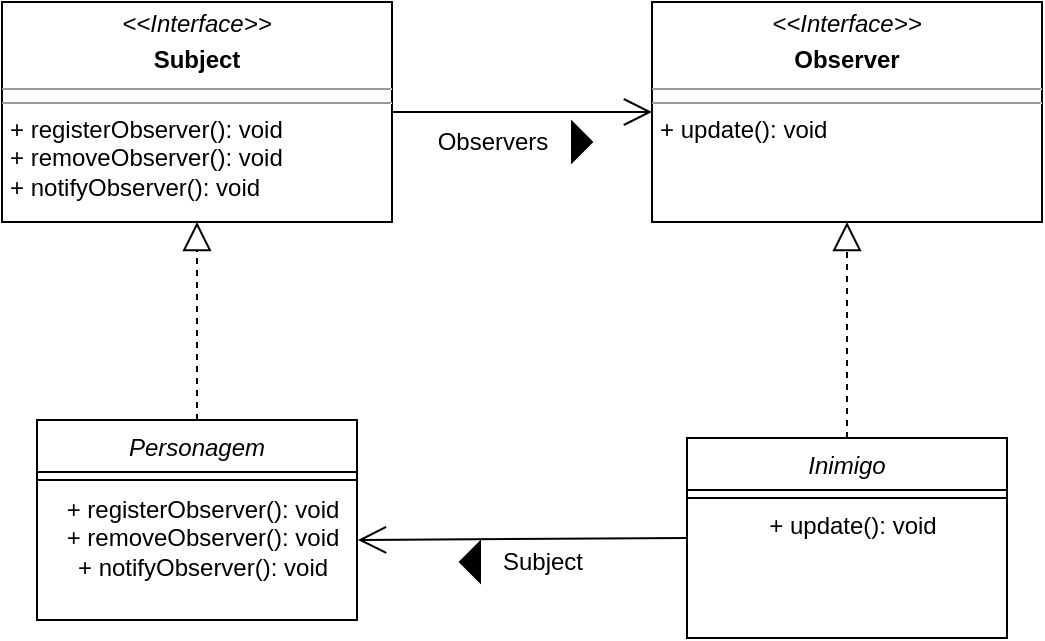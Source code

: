 <mxfile version="16.5.2" type="github">
  <diagram id="C5RBs43oDa-KdzZeNtuy" name="Page-1">
    <mxGraphModel dx="1278" dy="1733" grid="1" gridSize="10" guides="1" tooltips="1" connect="1" arrows="1" fold="1" page="1" pageScale="1" pageWidth="827" pageHeight="1169" math="0" shadow="0">
      <root>
        <mxCell id="WIyWlLk6GJQsqaUBKTNV-0" />
        <mxCell id="WIyWlLk6GJQsqaUBKTNV-1" parent="WIyWlLk6GJQsqaUBKTNV-0" />
        <mxCell id="zkfFHV4jXpPFQw0GAbJ--0" value="Personagem" style="swimlane;fontStyle=2;align=center;verticalAlign=top;childLayout=stackLayout;horizontal=1;startSize=26;horizontalStack=0;resizeParent=1;resizeLast=0;collapsible=1;marginBottom=0;rounded=0;shadow=0;strokeWidth=1;" parent="WIyWlLk6GJQsqaUBKTNV-1" vertex="1">
          <mxGeometry x="202.5" y="109" width="160" height="100" as="geometry">
            <mxRectangle x="230" y="140" width="160" height="26" as="alternateBounds" />
          </mxGeometry>
        </mxCell>
        <mxCell id="zkfFHV4jXpPFQw0GAbJ--4" value="" style="line;html=1;strokeWidth=1;align=left;verticalAlign=middle;spacingTop=-1;spacingLeft=3;spacingRight=3;rotatable=0;labelPosition=right;points=[];portConstraint=eastwest;" parent="zkfFHV4jXpPFQw0GAbJ--0" vertex="1">
          <mxGeometry y="26" width="160" height="8" as="geometry" />
        </mxCell>
        <mxCell id="xOEIZGuz9y7VKsxF0-X6-4" value="&lt;p style=&quot;margin: 0px ; margin-left: 4px&quot;&gt;+ registerObserver(): void&lt;br&gt;+ removeObserver(): void&lt;/p&gt;&lt;p style=&quot;margin: 0px ; margin-left: 4px&quot;&gt;+ notifyObserver(): void&lt;/p&gt;" style="text;html=1;align=center;verticalAlign=middle;resizable=0;points=[];autosize=1;strokeColor=none;fillColor=none;" parent="zkfFHV4jXpPFQw0GAbJ--0" vertex="1">
          <mxGeometry y="34" width="160" height="50" as="geometry" />
        </mxCell>
        <mxCell id="xOEIZGuz9y7VKsxF0-X6-1" value="&lt;p style=&quot;margin: 0px ; margin-top: 4px ; text-align: center&quot;&gt;&lt;i&gt;&amp;lt;&amp;lt;Interface&amp;gt;&amp;gt;&lt;/i&gt;&lt;b&gt;&lt;br&gt;&lt;/b&gt;&lt;/p&gt;&lt;p style=&quot;margin: 0px ; margin-top: 4px ; text-align: center&quot;&gt;&lt;b&gt;Subject&lt;/b&gt;&lt;br&gt;&lt;/p&gt;&lt;hr size=&quot;1&quot;&gt;&lt;hr size=&quot;1&quot;&gt;&lt;p style=&quot;margin: 0px ; margin-left: 4px&quot;&gt;+ registerObserver(): void&lt;br&gt;+ removeObserver(): void&lt;/p&gt;&lt;p style=&quot;margin: 0px ; margin-left: 4px&quot;&gt;+ notifyObserver(): void&lt;/p&gt;" style="verticalAlign=top;align=left;overflow=fill;fontSize=12;fontFamily=Helvetica;html=1;" parent="WIyWlLk6GJQsqaUBKTNV-1" vertex="1">
          <mxGeometry x="185" y="-100" width="195" height="110" as="geometry" />
        </mxCell>
        <mxCell id="xOEIZGuz9y7VKsxF0-X6-2" value="" style="endArrow=block;dashed=1;endFill=0;endSize=12;html=1;rounded=0;exitX=0.5;exitY=0;exitDx=0;exitDy=0;entryX=0.5;entryY=1;entryDx=0;entryDy=0;" parent="WIyWlLk6GJQsqaUBKTNV-1" source="zkfFHV4jXpPFQw0GAbJ--0" target="xOEIZGuz9y7VKsxF0-X6-1" edge="1">
          <mxGeometry width="160" relative="1" as="geometry">
            <mxPoint x="330" y="120" as="sourcePoint" />
            <mxPoint x="490" y="120" as="targetPoint" />
          </mxGeometry>
        </mxCell>
        <mxCell id="xOEIZGuz9y7VKsxF0-X6-5" value="&lt;p style=&quot;margin: 0px ; margin-top: 4px ; text-align: center&quot;&gt;&lt;i&gt;&amp;lt;&amp;lt;Interface&amp;gt;&amp;gt;&lt;/i&gt;&lt;b&gt;&lt;br&gt;&lt;/b&gt;&lt;/p&gt;&lt;p style=&quot;margin: 0px ; margin-top: 4px ; text-align: center&quot;&gt;&lt;b&gt;Observer&lt;/b&gt;&lt;br&gt;&lt;/p&gt;&lt;hr size=&quot;1&quot;&gt;&lt;hr size=&quot;1&quot;&gt;&lt;p style=&quot;margin: 0px ; margin-left: 4px&quot;&gt;+ update(): void&lt;/p&gt;" style="verticalAlign=top;align=left;overflow=fill;fontSize=12;fontFamily=Helvetica;html=1;" parent="WIyWlLk6GJQsqaUBKTNV-1" vertex="1">
          <mxGeometry x="510" y="-100" width="195" height="110" as="geometry" />
        </mxCell>
        <mxCell id="clQW8ISV3hpOvSaBjXZq-1" value="Inimigo" style="swimlane;fontStyle=2;align=center;verticalAlign=top;childLayout=stackLayout;horizontal=1;startSize=26;horizontalStack=0;resizeParent=1;resizeLast=0;collapsible=1;marginBottom=0;rounded=0;shadow=0;strokeWidth=1;" vertex="1" parent="WIyWlLk6GJQsqaUBKTNV-1">
          <mxGeometry x="527.5" y="118" width="160" height="100" as="geometry">
            <mxRectangle x="230" y="140" width="160" height="26" as="alternateBounds" />
          </mxGeometry>
        </mxCell>
        <mxCell id="clQW8ISV3hpOvSaBjXZq-2" value="" style="line;html=1;strokeWidth=1;align=left;verticalAlign=middle;spacingTop=-1;spacingLeft=3;spacingRight=3;rotatable=0;labelPosition=right;points=[];portConstraint=eastwest;" vertex="1" parent="clQW8ISV3hpOvSaBjXZq-1">
          <mxGeometry y="26" width="160" height="8" as="geometry" />
        </mxCell>
        <mxCell id="clQW8ISV3hpOvSaBjXZq-3" value="&lt;p style=&quot;margin: 0px ; margin-left: 4px&quot;&gt;+ update(): void&lt;/p&gt;" style="text;html=1;align=center;verticalAlign=middle;resizable=0;points=[];autosize=1;strokeColor=none;fillColor=none;" vertex="1" parent="clQW8ISV3hpOvSaBjXZq-1">
          <mxGeometry y="34" width="160" height="20" as="geometry" />
        </mxCell>
        <mxCell id="clQW8ISV3hpOvSaBjXZq-6" value="" style="endArrow=block;dashed=1;endFill=0;endSize=12;html=1;rounded=0;entryX=0.5;entryY=1;entryDx=0;entryDy=0;exitX=0.5;exitY=0;exitDx=0;exitDy=0;" edge="1" parent="WIyWlLk6GJQsqaUBKTNV-1" source="clQW8ISV3hpOvSaBjXZq-1" target="xOEIZGuz9y7VKsxF0-X6-5">
          <mxGeometry width="160" relative="1" as="geometry">
            <mxPoint x="620" y="80" as="sourcePoint" />
            <mxPoint x="610" y="30" as="targetPoint" />
          </mxGeometry>
        </mxCell>
        <mxCell id="clQW8ISV3hpOvSaBjXZq-7" value="" style="endArrow=open;endFill=1;endSize=12;html=1;rounded=0;exitX=1;exitY=0.5;exitDx=0;exitDy=0;entryX=0;entryY=0.5;entryDx=0;entryDy=0;" edge="1" parent="WIyWlLk6GJQsqaUBKTNV-1" source="xOEIZGuz9y7VKsxF0-X6-1" target="xOEIZGuz9y7VKsxF0-X6-5">
          <mxGeometry width="160" relative="1" as="geometry">
            <mxPoint x="390" y="-45.5" as="sourcePoint" />
            <mxPoint x="550" y="-45.5" as="targetPoint" />
          </mxGeometry>
        </mxCell>
        <mxCell id="clQW8ISV3hpOvSaBjXZq-9" value="" style="endArrow=open;endFill=1;endSize=12;html=1;rounded=0;entryX=1.003;entryY=0.52;entryDx=0;entryDy=0;entryPerimeter=0;exitX=0;exitY=0.5;exitDx=0;exitDy=0;" edge="1" parent="WIyWlLk6GJQsqaUBKTNV-1" source="clQW8ISV3hpOvSaBjXZq-1" target="xOEIZGuz9y7VKsxF0-X6-4">
          <mxGeometry width="160" relative="1" as="geometry">
            <mxPoint x="410" y="120" as="sourcePoint" />
            <mxPoint x="510" y="160" as="targetPoint" />
          </mxGeometry>
        </mxCell>
        <mxCell id="clQW8ISV3hpOvSaBjXZq-10" value="" style="triangle;whiteSpace=wrap;html=1;fillColor=#000000;" vertex="1" parent="WIyWlLk6GJQsqaUBKTNV-1">
          <mxGeometry x="470" y="-40" width="10" height="20" as="geometry" />
        </mxCell>
        <mxCell id="clQW8ISV3hpOvSaBjXZq-13" value="Observers" style="text;html=1;align=center;verticalAlign=middle;resizable=0;points=[];autosize=1;strokeColor=none;fillColor=none;" vertex="1" parent="WIyWlLk6GJQsqaUBKTNV-1">
          <mxGeometry x="395" y="-40" width="70" height="20" as="geometry" />
        </mxCell>
        <mxCell id="clQW8ISV3hpOvSaBjXZq-14" value="" style="triangle;whiteSpace=wrap;html=1;fillColor=#000000;rotation=-180;" vertex="1" parent="WIyWlLk6GJQsqaUBKTNV-1">
          <mxGeometry x="414" y="170" width="10" height="20" as="geometry" />
        </mxCell>
        <mxCell id="clQW8ISV3hpOvSaBjXZq-15" value="Subject" style="text;html=1;align=center;verticalAlign=middle;resizable=0;points=[];autosize=1;strokeColor=none;fillColor=none;" vertex="1" parent="WIyWlLk6GJQsqaUBKTNV-1">
          <mxGeometry x="430" y="170" width="50" height="20" as="geometry" />
        </mxCell>
      </root>
    </mxGraphModel>
  </diagram>
</mxfile>
